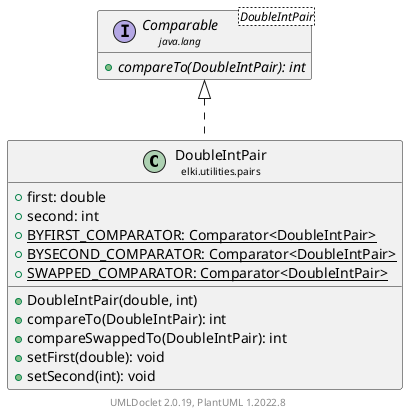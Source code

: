 @startuml
    remove .*\.(Instance|Par|Parameterizer|Factory)$
    set namespaceSeparator none
    hide empty fields
    hide empty methods

    class "<size:14>DoubleIntPair\n<size:10>elki.utilities.pairs" as elki.utilities.pairs.DoubleIntPair [[DoubleIntPair.html]] {
        +first: double
        +second: int
        {static} +BYFIRST_COMPARATOR: Comparator<DoubleIntPair>
        {static} +BYSECOND_COMPARATOR: Comparator<DoubleIntPair>
        {static} +SWAPPED_COMPARATOR: Comparator<DoubleIntPair>
        +DoubleIntPair(double, int)
        +compareTo(DoubleIntPair): int
        +compareSwappedTo(DoubleIntPair): int
        +setFirst(double): void
        +setSecond(int): void
    }

    interface "<size:14>Comparable\n<size:10>java.lang" as java.lang.Comparable<DoubleIntPair> {
        {abstract} +compareTo(DoubleIntPair): int
    }

    java.lang.Comparable <|.. elki.utilities.pairs.DoubleIntPair

    center footer UMLDoclet 2.0.19, PlantUML 1.2022.8
@enduml
